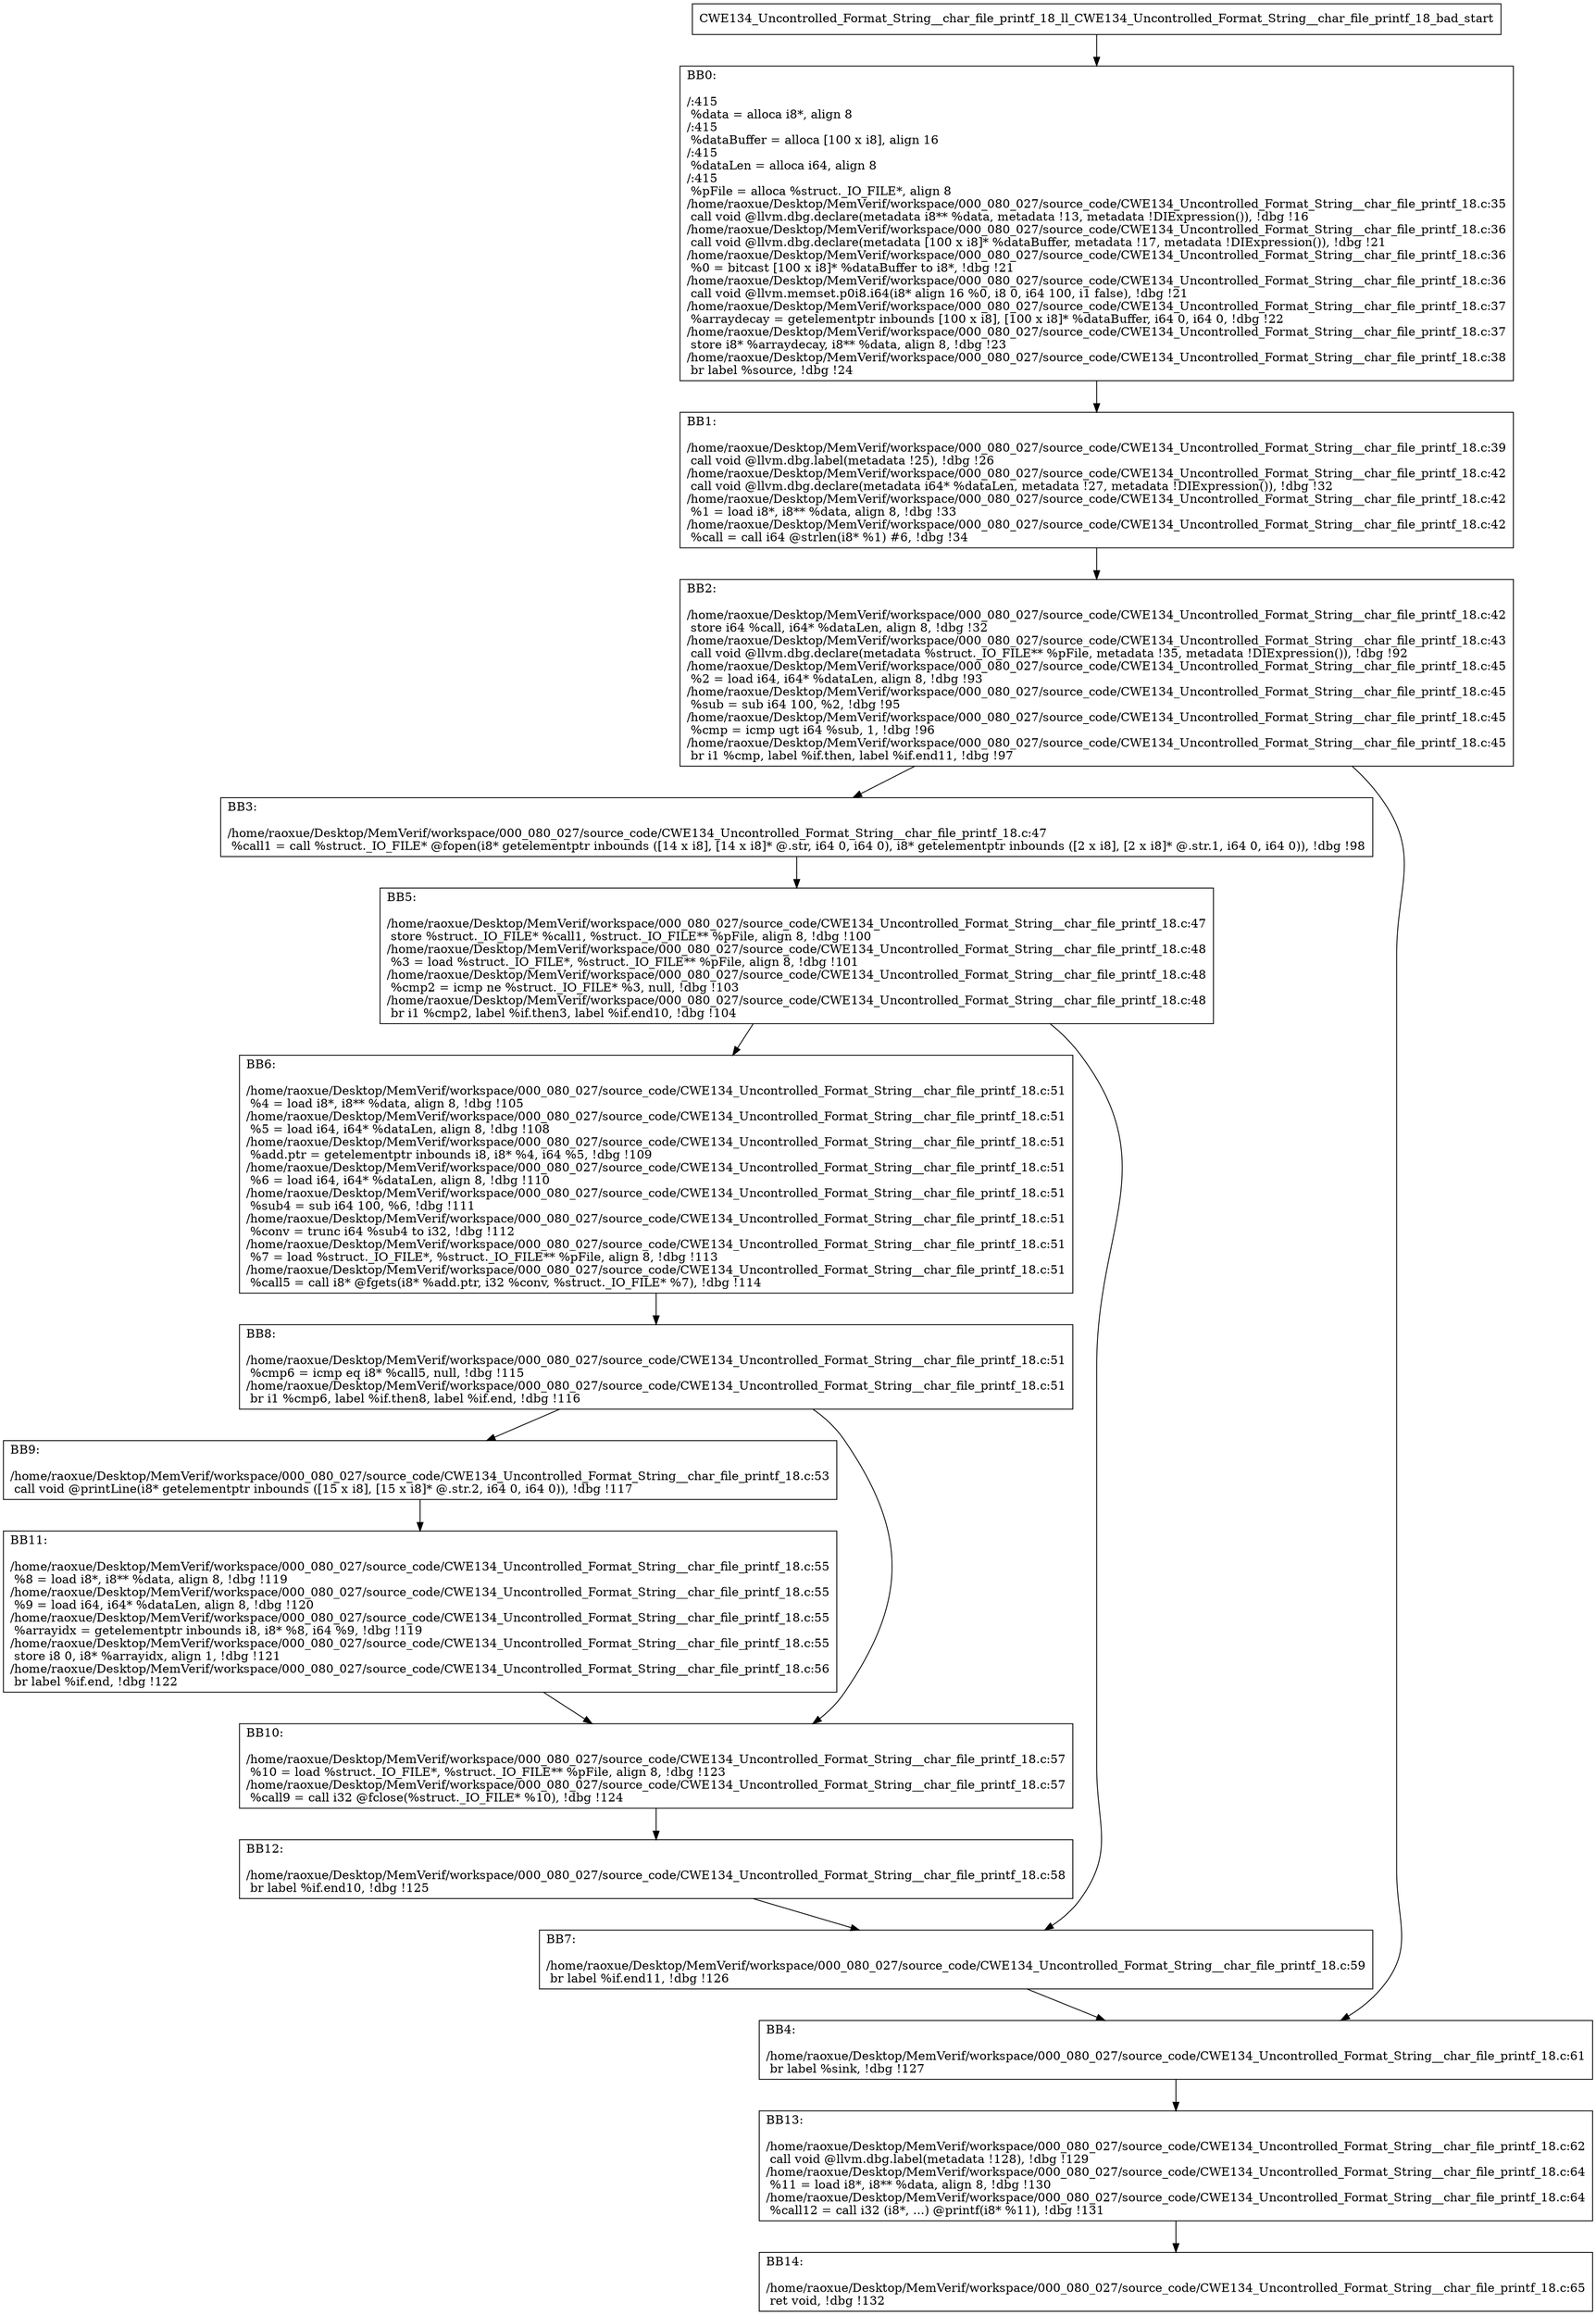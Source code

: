 digraph "CFG for'CWE134_Uncontrolled_Format_String__char_file_printf_18_ll_CWE134_Uncontrolled_Format_String__char_file_printf_18_bad' function" {
	BBCWE134_Uncontrolled_Format_String__char_file_printf_18_ll_CWE134_Uncontrolled_Format_String__char_file_printf_18_bad_start[shape=record,label="{CWE134_Uncontrolled_Format_String__char_file_printf_18_ll_CWE134_Uncontrolled_Format_String__char_file_printf_18_bad_start}"];
	BBCWE134_Uncontrolled_Format_String__char_file_printf_18_ll_CWE134_Uncontrolled_Format_String__char_file_printf_18_bad_start-> CWE134_Uncontrolled_Format_String__char_file_printf_18_ll_CWE134_Uncontrolled_Format_String__char_file_printf_18_badBB0;
	CWE134_Uncontrolled_Format_String__char_file_printf_18_ll_CWE134_Uncontrolled_Format_String__char_file_printf_18_badBB0 [shape=record, label="{BB0:\l\l/:415\l
  %data = alloca i8*, align 8\l
/:415\l
  %dataBuffer = alloca [100 x i8], align 16\l
/:415\l
  %dataLen = alloca i64, align 8\l
/:415\l
  %pFile = alloca %struct._IO_FILE*, align 8\l
/home/raoxue/Desktop/MemVerif/workspace/000_080_027/source_code/CWE134_Uncontrolled_Format_String__char_file_printf_18.c:35\l
  call void @llvm.dbg.declare(metadata i8** %data, metadata !13, metadata !DIExpression()), !dbg !16\l
/home/raoxue/Desktop/MemVerif/workspace/000_080_027/source_code/CWE134_Uncontrolled_Format_String__char_file_printf_18.c:36\l
  call void @llvm.dbg.declare(metadata [100 x i8]* %dataBuffer, metadata !17, metadata !DIExpression()), !dbg !21\l
/home/raoxue/Desktop/MemVerif/workspace/000_080_027/source_code/CWE134_Uncontrolled_Format_String__char_file_printf_18.c:36\l
  %0 = bitcast [100 x i8]* %dataBuffer to i8*, !dbg !21\l
/home/raoxue/Desktop/MemVerif/workspace/000_080_027/source_code/CWE134_Uncontrolled_Format_String__char_file_printf_18.c:36\l
  call void @llvm.memset.p0i8.i64(i8* align 16 %0, i8 0, i64 100, i1 false), !dbg !21\l
/home/raoxue/Desktop/MemVerif/workspace/000_080_027/source_code/CWE134_Uncontrolled_Format_String__char_file_printf_18.c:37\l
  %arraydecay = getelementptr inbounds [100 x i8], [100 x i8]* %dataBuffer, i64 0, i64 0, !dbg !22\l
/home/raoxue/Desktop/MemVerif/workspace/000_080_027/source_code/CWE134_Uncontrolled_Format_String__char_file_printf_18.c:37\l
  store i8* %arraydecay, i8** %data, align 8, !dbg !23\l
/home/raoxue/Desktop/MemVerif/workspace/000_080_027/source_code/CWE134_Uncontrolled_Format_String__char_file_printf_18.c:38\l
  br label %source, !dbg !24\l
}"];
	CWE134_Uncontrolled_Format_String__char_file_printf_18_ll_CWE134_Uncontrolled_Format_String__char_file_printf_18_badBB0-> CWE134_Uncontrolled_Format_String__char_file_printf_18_ll_CWE134_Uncontrolled_Format_String__char_file_printf_18_badBB1;
	CWE134_Uncontrolled_Format_String__char_file_printf_18_ll_CWE134_Uncontrolled_Format_String__char_file_printf_18_badBB1 [shape=record, label="{BB1:\l\l/home/raoxue/Desktop/MemVerif/workspace/000_080_027/source_code/CWE134_Uncontrolled_Format_String__char_file_printf_18.c:39\l
  call void @llvm.dbg.label(metadata !25), !dbg !26\l
/home/raoxue/Desktop/MemVerif/workspace/000_080_027/source_code/CWE134_Uncontrolled_Format_String__char_file_printf_18.c:42\l
  call void @llvm.dbg.declare(metadata i64* %dataLen, metadata !27, metadata !DIExpression()), !dbg !32\l
/home/raoxue/Desktop/MemVerif/workspace/000_080_027/source_code/CWE134_Uncontrolled_Format_String__char_file_printf_18.c:42\l
  %1 = load i8*, i8** %data, align 8, !dbg !33\l
/home/raoxue/Desktop/MemVerif/workspace/000_080_027/source_code/CWE134_Uncontrolled_Format_String__char_file_printf_18.c:42\l
  %call = call i64 @strlen(i8* %1) #6, !dbg !34\l
}"];
	CWE134_Uncontrolled_Format_String__char_file_printf_18_ll_CWE134_Uncontrolled_Format_String__char_file_printf_18_badBB1-> CWE134_Uncontrolled_Format_String__char_file_printf_18_ll_CWE134_Uncontrolled_Format_String__char_file_printf_18_badBB2;
	CWE134_Uncontrolled_Format_String__char_file_printf_18_ll_CWE134_Uncontrolled_Format_String__char_file_printf_18_badBB2 [shape=record, label="{BB2:\l\l/home/raoxue/Desktop/MemVerif/workspace/000_080_027/source_code/CWE134_Uncontrolled_Format_String__char_file_printf_18.c:42\l
  store i64 %call, i64* %dataLen, align 8, !dbg !32\l
/home/raoxue/Desktop/MemVerif/workspace/000_080_027/source_code/CWE134_Uncontrolled_Format_String__char_file_printf_18.c:43\l
  call void @llvm.dbg.declare(metadata %struct._IO_FILE** %pFile, metadata !35, metadata !DIExpression()), !dbg !92\l
/home/raoxue/Desktop/MemVerif/workspace/000_080_027/source_code/CWE134_Uncontrolled_Format_String__char_file_printf_18.c:45\l
  %2 = load i64, i64* %dataLen, align 8, !dbg !93\l
/home/raoxue/Desktop/MemVerif/workspace/000_080_027/source_code/CWE134_Uncontrolled_Format_String__char_file_printf_18.c:45\l
  %sub = sub i64 100, %2, !dbg !95\l
/home/raoxue/Desktop/MemVerif/workspace/000_080_027/source_code/CWE134_Uncontrolled_Format_String__char_file_printf_18.c:45\l
  %cmp = icmp ugt i64 %sub, 1, !dbg !96\l
/home/raoxue/Desktop/MemVerif/workspace/000_080_027/source_code/CWE134_Uncontrolled_Format_String__char_file_printf_18.c:45\l
  br i1 %cmp, label %if.then, label %if.end11, !dbg !97\l
}"];
	CWE134_Uncontrolled_Format_String__char_file_printf_18_ll_CWE134_Uncontrolled_Format_String__char_file_printf_18_badBB2-> CWE134_Uncontrolled_Format_String__char_file_printf_18_ll_CWE134_Uncontrolled_Format_String__char_file_printf_18_badBB3;
	CWE134_Uncontrolled_Format_String__char_file_printf_18_ll_CWE134_Uncontrolled_Format_String__char_file_printf_18_badBB2-> CWE134_Uncontrolled_Format_String__char_file_printf_18_ll_CWE134_Uncontrolled_Format_String__char_file_printf_18_badBB4;
	CWE134_Uncontrolled_Format_String__char_file_printf_18_ll_CWE134_Uncontrolled_Format_String__char_file_printf_18_badBB3 [shape=record, label="{BB3:\l\l/home/raoxue/Desktop/MemVerif/workspace/000_080_027/source_code/CWE134_Uncontrolled_Format_String__char_file_printf_18.c:47\l
  %call1 = call %struct._IO_FILE* @fopen(i8* getelementptr inbounds ([14 x i8], [14 x i8]* @.str, i64 0, i64 0), i8* getelementptr inbounds ([2 x i8], [2 x i8]* @.str.1, i64 0, i64 0)), !dbg !98\l
}"];
	CWE134_Uncontrolled_Format_String__char_file_printf_18_ll_CWE134_Uncontrolled_Format_String__char_file_printf_18_badBB3-> CWE134_Uncontrolled_Format_String__char_file_printf_18_ll_CWE134_Uncontrolled_Format_String__char_file_printf_18_badBB5;
	CWE134_Uncontrolled_Format_String__char_file_printf_18_ll_CWE134_Uncontrolled_Format_String__char_file_printf_18_badBB5 [shape=record, label="{BB5:\l\l/home/raoxue/Desktop/MemVerif/workspace/000_080_027/source_code/CWE134_Uncontrolled_Format_String__char_file_printf_18.c:47\l
  store %struct._IO_FILE* %call1, %struct._IO_FILE** %pFile, align 8, !dbg !100\l
/home/raoxue/Desktop/MemVerif/workspace/000_080_027/source_code/CWE134_Uncontrolled_Format_String__char_file_printf_18.c:48\l
  %3 = load %struct._IO_FILE*, %struct._IO_FILE** %pFile, align 8, !dbg !101\l
/home/raoxue/Desktop/MemVerif/workspace/000_080_027/source_code/CWE134_Uncontrolled_Format_String__char_file_printf_18.c:48\l
  %cmp2 = icmp ne %struct._IO_FILE* %3, null, !dbg !103\l
/home/raoxue/Desktop/MemVerif/workspace/000_080_027/source_code/CWE134_Uncontrolled_Format_String__char_file_printf_18.c:48\l
  br i1 %cmp2, label %if.then3, label %if.end10, !dbg !104\l
}"];
	CWE134_Uncontrolled_Format_String__char_file_printf_18_ll_CWE134_Uncontrolled_Format_String__char_file_printf_18_badBB5-> CWE134_Uncontrolled_Format_String__char_file_printf_18_ll_CWE134_Uncontrolled_Format_String__char_file_printf_18_badBB6;
	CWE134_Uncontrolled_Format_String__char_file_printf_18_ll_CWE134_Uncontrolled_Format_String__char_file_printf_18_badBB5-> CWE134_Uncontrolled_Format_String__char_file_printf_18_ll_CWE134_Uncontrolled_Format_String__char_file_printf_18_badBB7;
	CWE134_Uncontrolled_Format_String__char_file_printf_18_ll_CWE134_Uncontrolled_Format_String__char_file_printf_18_badBB6 [shape=record, label="{BB6:\l\l/home/raoxue/Desktop/MemVerif/workspace/000_080_027/source_code/CWE134_Uncontrolled_Format_String__char_file_printf_18.c:51\l
  %4 = load i8*, i8** %data, align 8, !dbg !105\l
/home/raoxue/Desktop/MemVerif/workspace/000_080_027/source_code/CWE134_Uncontrolled_Format_String__char_file_printf_18.c:51\l
  %5 = load i64, i64* %dataLen, align 8, !dbg !108\l
/home/raoxue/Desktop/MemVerif/workspace/000_080_027/source_code/CWE134_Uncontrolled_Format_String__char_file_printf_18.c:51\l
  %add.ptr = getelementptr inbounds i8, i8* %4, i64 %5, !dbg !109\l
/home/raoxue/Desktop/MemVerif/workspace/000_080_027/source_code/CWE134_Uncontrolled_Format_String__char_file_printf_18.c:51\l
  %6 = load i64, i64* %dataLen, align 8, !dbg !110\l
/home/raoxue/Desktop/MemVerif/workspace/000_080_027/source_code/CWE134_Uncontrolled_Format_String__char_file_printf_18.c:51\l
  %sub4 = sub i64 100, %6, !dbg !111\l
/home/raoxue/Desktop/MemVerif/workspace/000_080_027/source_code/CWE134_Uncontrolled_Format_String__char_file_printf_18.c:51\l
  %conv = trunc i64 %sub4 to i32, !dbg !112\l
/home/raoxue/Desktop/MemVerif/workspace/000_080_027/source_code/CWE134_Uncontrolled_Format_String__char_file_printf_18.c:51\l
  %7 = load %struct._IO_FILE*, %struct._IO_FILE** %pFile, align 8, !dbg !113\l
/home/raoxue/Desktop/MemVerif/workspace/000_080_027/source_code/CWE134_Uncontrolled_Format_String__char_file_printf_18.c:51\l
  %call5 = call i8* @fgets(i8* %add.ptr, i32 %conv, %struct._IO_FILE* %7), !dbg !114\l
}"];
	CWE134_Uncontrolled_Format_String__char_file_printf_18_ll_CWE134_Uncontrolled_Format_String__char_file_printf_18_badBB6-> CWE134_Uncontrolled_Format_String__char_file_printf_18_ll_CWE134_Uncontrolled_Format_String__char_file_printf_18_badBB8;
	CWE134_Uncontrolled_Format_String__char_file_printf_18_ll_CWE134_Uncontrolled_Format_String__char_file_printf_18_badBB8 [shape=record, label="{BB8:\l\l/home/raoxue/Desktop/MemVerif/workspace/000_080_027/source_code/CWE134_Uncontrolled_Format_String__char_file_printf_18.c:51\l
  %cmp6 = icmp eq i8* %call5, null, !dbg !115\l
/home/raoxue/Desktop/MemVerif/workspace/000_080_027/source_code/CWE134_Uncontrolled_Format_String__char_file_printf_18.c:51\l
  br i1 %cmp6, label %if.then8, label %if.end, !dbg !116\l
}"];
	CWE134_Uncontrolled_Format_String__char_file_printf_18_ll_CWE134_Uncontrolled_Format_String__char_file_printf_18_badBB8-> CWE134_Uncontrolled_Format_String__char_file_printf_18_ll_CWE134_Uncontrolled_Format_String__char_file_printf_18_badBB9;
	CWE134_Uncontrolled_Format_String__char_file_printf_18_ll_CWE134_Uncontrolled_Format_String__char_file_printf_18_badBB8-> CWE134_Uncontrolled_Format_String__char_file_printf_18_ll_CWE134_Uncontrolled_Format_String__char_file_printf_18_badBB10;
	CWE134_Uncontrolled_Format_String__char_file_printf_18_ll_CWE134_Uncontrolled_Format_String__char_file_printf_18_badBB9 [shape=record, label="{BB9:\l\l/home/raoxue/Desktop/MemVerif/workspace/000_080_027/source_code/CWE134_Uncontrolled_Format_String__char_file_printf_18.c:53\l
  call void @printLine(i8* getelementptr inbounds ([15 x i8], [15 x i8]* @.str.2, i64 0, i64 0)), !dbg !117\l
}"];
	CWE134_Uncontrolled_Format_String__char_file_printf_18_ll_CWE134_Uncontrolled_Format_String__char_file_printf_18_badBB9-> CWE134_Uncontrolled_Format_String__char_file_printf_18_ll_CWE134_Uncontrolled_Format_String__char_file_printf_18_badBB11;
	CWE134_Uncontrolled_Format_String__char_file_printf_18_ll_CWE134_Uncontrolled_Format_String__char_file_printf_18_badBB11 [shape=record, label="{BB11:\l\l/home/raoxue/Desktop/MemVerif/workspace/000_080_027/source_code/CWE134_Uncontrolled_Format_String__char_file_printf_18.c:55\l
  %8 = load i8*, i8** %data, align 8, !dbg !119\l
/home/raoxue/Desktop/MemVerif/workspace/000_080_027/source_code/CWE134_Uncontrolled_Format_String__char_file_printf_18.c:55\l
  %9 = load i64, i64* %dataLen, align 8, !dbg !120\l
/home/raoxue/Desktop/MemVerif/workspace/000_080_027/source_code/CWE134_Uncontrolled_Format_String__char_file_printf_18.c:55\l
  %arrayidx = getelementptr inbounds i8, i8* %8, i64 %9, !dbg !119\l
/home/raoxue/Desktop/MemVerif/workspace/000_080_027/source_code/CWE134_Uncontrolled_Format_String__char_file_printf_18.c:55\l
  store i8 0, i8* %arrayidx, align 1, !dbg !121\l
/home/raoxue/Desktop/MemVerif/workspace/000_080_027/source_code/CWE134_Uncontrolled_Format_String__char_file_printf_18.c:56\l
  br label %if.end, !dbg !122\l
}"];
	CWE134_Uncontrolled_Format_String__char_file_printf_18_ll_CWE134_Uncontrolled_Format_String__char_file_printf_18_badBB11-> CWE134_Uncontrolled_Format_String__char_file_printf_18_ll_CWE134_Uncontrolled_Format_String__char_file_printf_18_badBB10;
	CWE134_Uncontrolled_Format_String__char_file_printf_18_ll_CWE134_Uncontrolled_Format_String__char_file_printf_18_badBB10 [shape=record, label="{BB10:\l\l/home/raoxue/Desktop/MemVerif/workspace/000_080_027/source_code/CWE134_Uncontrolled_Format_String__char_file_printf_18.c:57\l
  %10 = load %struct._IO_FILE*, %struct._IO_FILE** %pFile, align 8, !dbg !123\l
/home/raoxue/Desktop/MemVerif/workspace/000_080_027/source_code/CWE134_Uncontrolled_Format_String__char_file_printf_18.c:57\l
  %call9 = call i32 @fclose(%struct._IO_FILE* %10), !dbg !124\l
}"];
	CWE134_Uncontrolled_Format_String__char_file_printf_18_ll_CWE134_Uncontrolled_Format_String__char_file_printf_18_badBB10-> CWE134_Uncontrolled_Format_String__char_file_printf_18_ll_CWE134_Uncontrolled_Format_String__char_file_printf_18_badBB12;
	CWE134_Uncontrolled_Format_String__char_file_printf_18_ll_CWE134_Uncontrolled_Format_String__char_file_printf_18_badBB12 [shape=record, label="{BB12:\l\l/home/raoxue/Desktop/MemVerif/workspace/000_080_027/source_code/CWE134_Uncontrolled_Format_String__char_file_printf_18.c:58\l
  br label %if.end10, !dbg !125\l
}"];
	CWE134_Uncontrolled_Format_String__char_file_printf_18_ll_CWE134_Uncontrolled_Format_String__char_file_printf_18_badBB12-> CWE134_Uncontrolled_Format_String__char_file_printf_18_ll_CWE134_Uncontrolled_Format_String__char_file_printf_18_badBB7;
	CWE134_Uncontrolled_Format_String__char_file_printf_18_ll_CWE134_Uncontrolled_Format_String__char_file_printf_18_badBB7 [shape=record, label="{BB7:\l\l/home/raoxue/Desktop/MemVerif/workspace/000_080_027/source_code/CWE134_Uncontrolled_Format_String__char_file_printf_18.c:59\l
  br label %if.end11, !dbg !126\l
}"];
	CWE134_Uncontrolled_Format_String__char_file_printf_18_ll_CWE134_Uncontrolled_Format_String__char_file_printf_18_badBB7-> CWE134_Uncontrolled_Format_String__char_file_printf_18_ll_CWE134_Uncontrolled_Format_String__char_file_printf_18_badBB4;
	CWE134_Uncontrolled_Format_String__char_file_printf_18_ll_CWE134_Uncontrolled_Format_String__char_file_printf_18_badBB4 [shape=record, label="{BB4:\l\l/home/raoxue/Desktop/MemVerif/workspace/000_080_027/source_code/CWE134_Uncontrolled_Format_String__char_file_printf_18.c:61\l
  br label %sink, !dbg !127\l
}"];
	CWE134_Uncontrolled_Format_String__char_file_printf_18_ll_CWE134_Uncontrolled_Format_String__char_file_printf_18_badBB4-> CWE134_Uncontrolled_Format_String__char_file_printf_18_ll_CWE134_Uncontrolled_Format_String__char_file_printf_18_badBB13;
	CWE134_Uncontrolled_Format_String__char_file_printf_18_ll_CWE134_Uncontrolled_Format_String__char_file_printf_18_badBB13 [shape=record, label="{BB13:\l\l/home/raoxue/Desktop/MemVerif/workspace/000_080_027/source_code/CWE134_Uncontrolled_Format_String__char_file_printf_18.c:62\l
  call void @llvm.dbg.label(metadata !128), !dbg !129\l
/home/raoxue/Desktop/MemVerif/workspace/000_080_027/source_code/CWE134_Uncontrolled_Format_String__char_file_printf_18.c:64\l
  %11 = load i8*, i8** %data, align 8, !dbg !130\l
/home/raoxue/Desktop/MemVerif/workspace/000_080_027/source_code/CWE134_Uncontrolled_Format_String__char_file_printf_18.c:64\l
  %call12 = call i32 (i8*, ...) @printf(i8* %11), !dbg !131\l
}"];
	CWE134_Uncontrolled_Format_String__char_file_printf_18_ll_CWE134_Uncontrolled_Format_String__char_file_printf_18_badBB13-> CWE134_Uncontrolled_Format_String__char_file_printf_18_ll_CWE134_Uncontrolled_Format_String__char_file_printf_18_badBB14;
	CWE134_Uncontrolled_Format_String__char_file_printf_18_ll_CWE134_Uncontrolled_Format_String__char_file_printf_18_badBB14 [shape=record, label="{BB14:\l\l/home/raoxue/Desktop/MemVerif/workspace/000_080_027/source_code/CWE134_Uncontrolled_Format_String__char_file_printf_18.c:65\l
  ret void, !dbg !132\l
}"];
}
